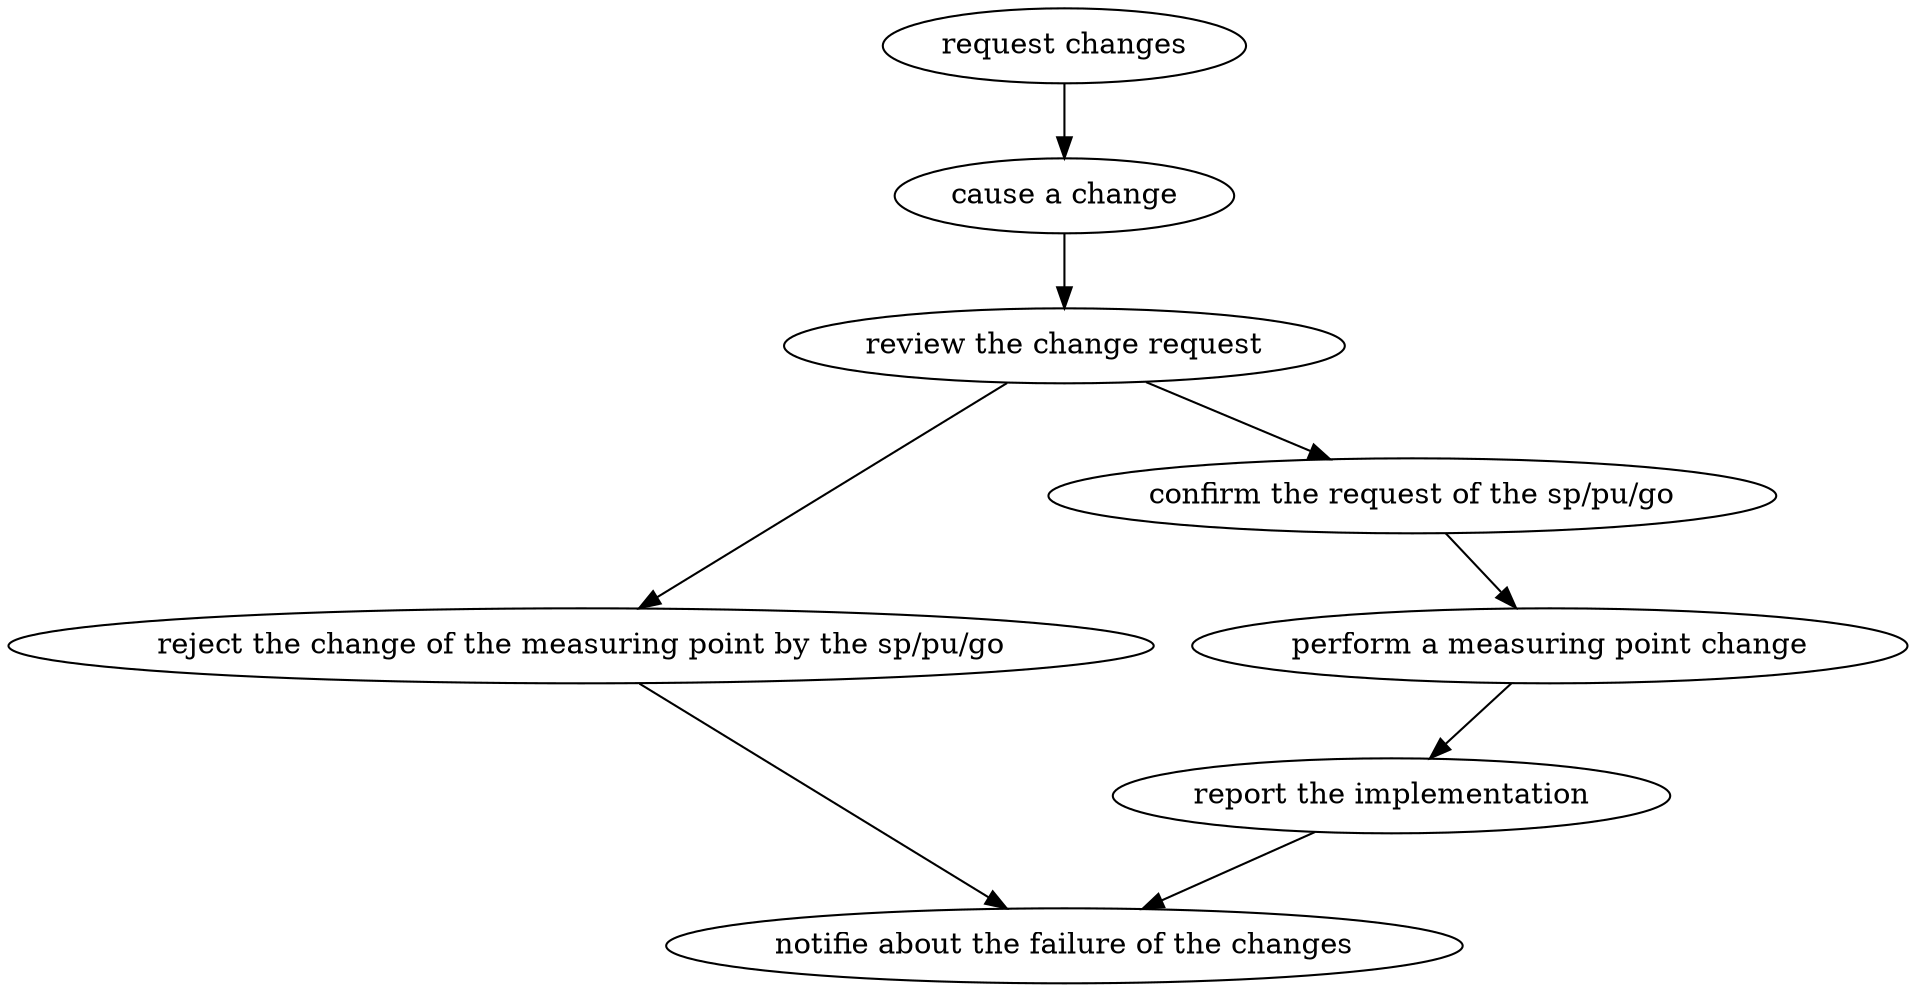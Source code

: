 strict digraph "doc-10.9" {
	graph [name="doc-10.9"];
	"request changes"	[attrs="{'type': 'Activity', 'label': 'request changes'}"];
	"cause a change"	[attrs="{'type': 'Activity', 'label': 'cause a change'}"];
	"request changes" -> "cause a change"	[attrs="{'type': 'flow', 'label': 'flow'}"];
	"review the change request"	[attrs="{'type': 'Activity', 'label': 'review the change request'}"];
	"cause a change" -> "review the change request"	[attrs="{'type': 'flow', 'label': 'flow'}"];
	"reject the change of the measuring point by the sp/pu/go"	[attrs="{'type': 'Activity', 'label': 'reject the change of the measuring point by the sp/pu/go'}"];
	"review the change request" -> "reject the change of the measuring point by the sp/pu/go"	[attrs="{'type': 'flow', 'label': 'flow'}"];
	"confirm the request of the sp/pu/go"	[attrs="{'type': 'Activity', 'label': 'confirm the request of the sp/pu/go'}"];
	"review the change request" -> "confirm the request of the sp/pu/go"	[attrs="{'type': 'flow', 'label': 'flow'}"];
	"notifie about the failure of the changes"	[attrs="{'type': 'Activity', 'label': 'notifie about the failure of the changes'}"];
	"reject the change of the measuring point by the sp/pu/go" -> "notifie about the failure of the changes"	[attrs="{'type': 'flow', 'label': 'flow'}"];
	"perform a measuring point change"	[attrs="{'type': 'Activity', 'label': 'perform a measuring point change'}"];
	"confirm the request of the sp/pu/go" -> "perform a measuring point change"	[attrs="{'type': 'flow', 'label': 'flow'}"];
	"report the implementation"	[attrs="{'type': 'Activity', 'label': 'report the implementation'}"];
	"perform a measuring point change" -> "report the implementation"	[attrs="{'type': 'flow', 'label': 'flow'}"];
	"report the implementation" -> "notifie about the failure of the changes"	[attrs="{'type': 'flow', 'label': 'flow'}"];
}
